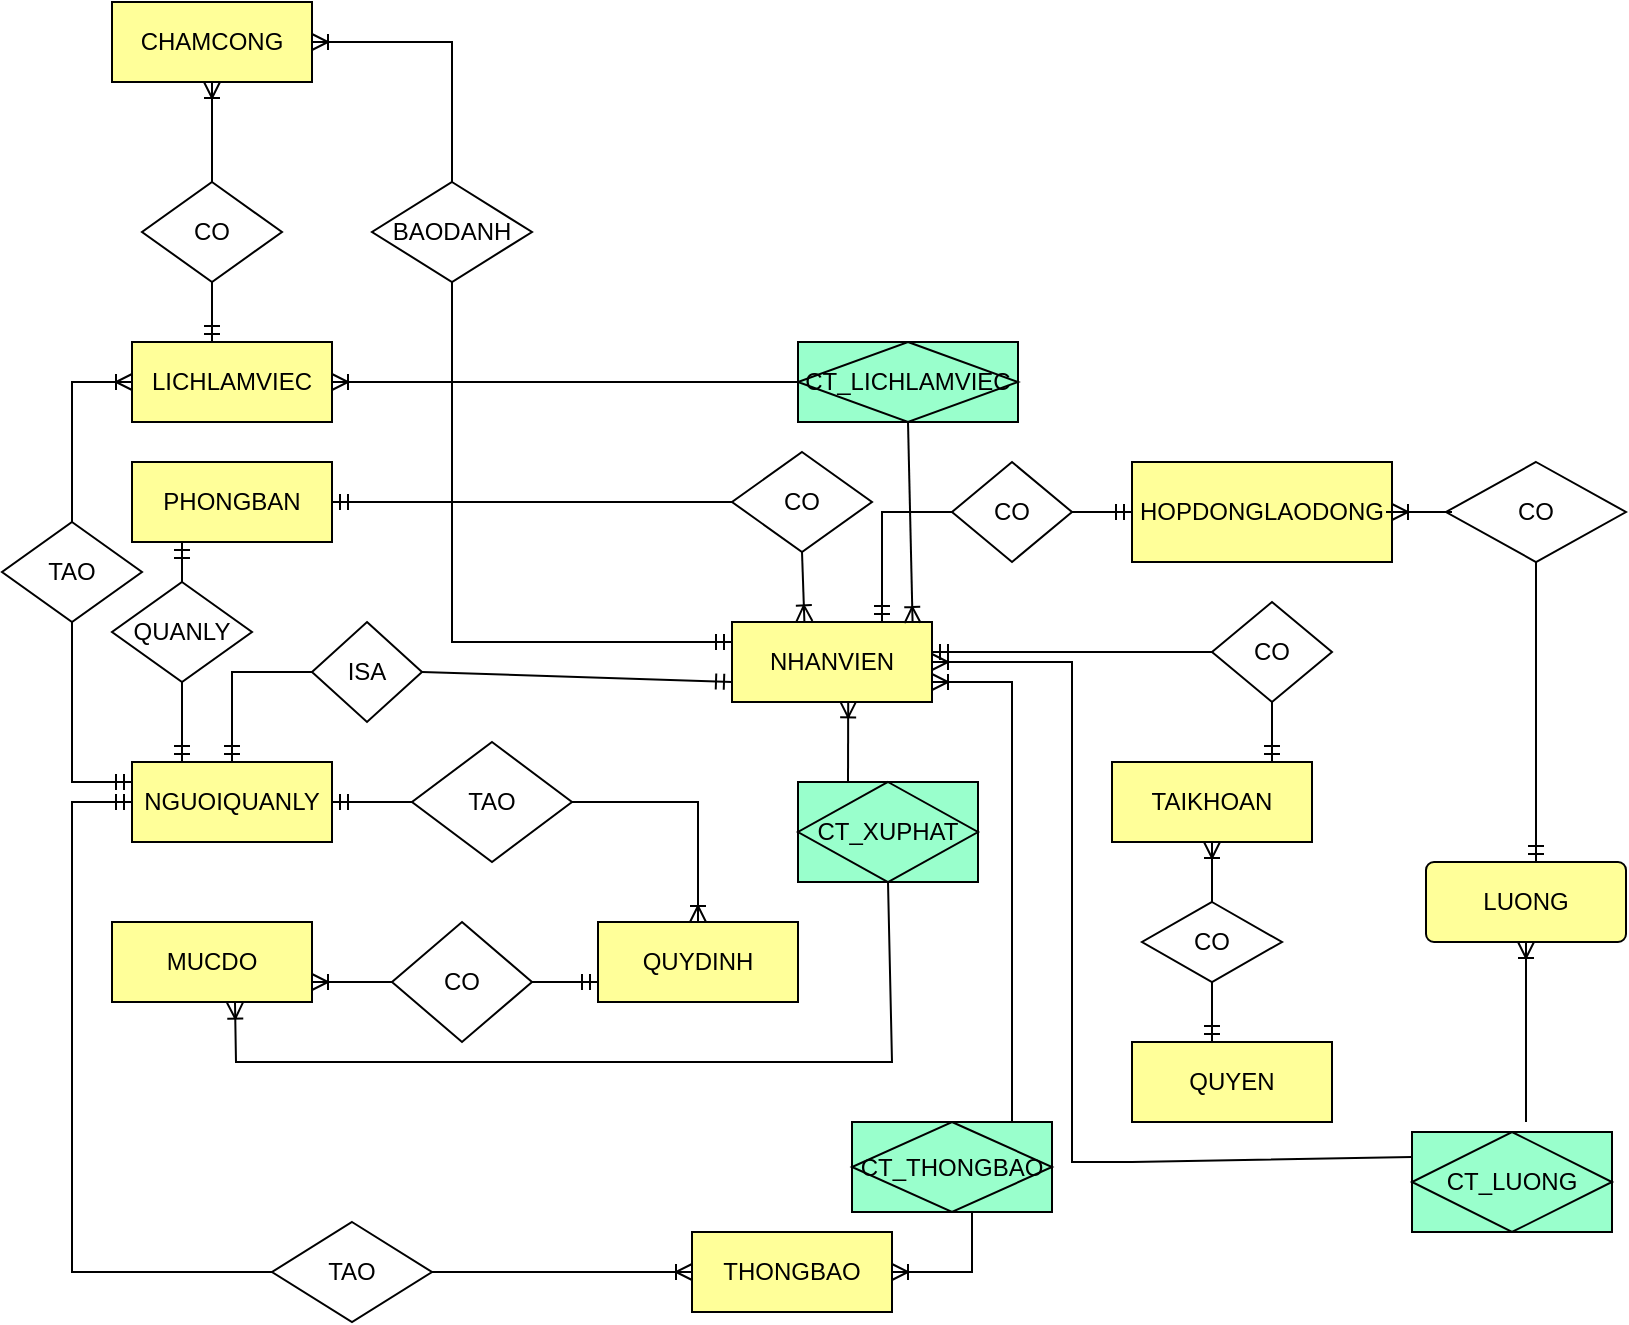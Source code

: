 <mxfile version="21.0.6" type="github">
  <diagram name="Trang-1" id="fzz1TU5L_gB-VumMzTC8">
    <mxGraphModel dx="1216" dy="506" grid="1" gridSize="10" guides="1" tooltips="1" connect="1" arrows="1" fold="1" page="1" pageScale="1" pageWidth="827" pageHeight="1169" math="0" shadow="0">
      <root>
        <mxCell id="0" />
        <mxCell id="1" parent="0" />
        <mxCell id="FU6x9-xHvtuPMo6TuXBD-1" value="CHAMCONG" style="whiteSpace=wrap;html=1;align=center;fillColor=#FFFF99;" vertex="1" parent="1">
          <mxGeometry x="70" y="160" width="100" height="40" as="geometry" />
        </mxCell>
        <mxCell id="FU6x9-xHvtuPMo6TuXBD-2" value="" style="fontSize=12;html=1;endArrow=ERoneToMany;rounded=0;entryX=0.5;entryY=1;entryDx=0;entryDy=0;exitX=0.5;exitY=0;exitDx=0;exitDy=0;" edge="1" parent="1" source="FU6x9-xHvtuPMo6TuXBD-3" target="FU6x9-xHvtuPMo6TuXBD-1">
          <mxGeometry width="100" height="100" relative="1" as="geometry">
            <mxPoint x="120" y="200" as="sourcePoint" />
            <mxPoint x="270" y="170" as="targetPoint" />
            <Array as="points" />
          </mxGeometry>
        </mxCell>
        <mxCell id="FU6x9-xHvtuPMo6TuXBD-3" value="CO" style="shape=rhombus;perimeter=rhombusPerimeter;whiteSpace=wrap;html=1;align=center;rotation=0;" vertex="1" parent="1">
          <mxGeometry x="85" y="250" width="70" height="50" as="geometry" />
        </mxCell>
        <mxCell id="FU6x9-xHvtuPMo6TuXBD-4" value="LICHLAMVIEC" style="whiteSpace=wrap;html=1;align=center;fillColor=#FFFF99;" vertex="1" parent="1">
          <mxGeometry x="80" y="330" width="100" height="40" as="geometry" />
        </mxCell>
        <mxCell id="FU6x9-xHvtuPMo6TuXBD-5" value="" style="fontSize=12;html=1;endArrow=ERmandOne;rounded=0;exitX=0.5;exitY=1;exitDx=0;exitDy=0;entryX=0.4;entryY=0;entryDx=0;entryDy=0;entryPerimeter=0;" edge="1" parent="1" source="FU6x9-xHvtuPMo6TuXBD-3" target="FU6x9-xHvtuPMo6TuXBD-4">
          <mxGeometry width="100" height="100" relative="1" as="geometry">
            <mxPoint x="180" y="250" as="sourcePoint" />
            <mxPoint x="120" y="310" as="targetPoint" />
          </mxGeometry>
        </mxCell>
        <mxCell id="FU6x9-xHvtuPMo6TuXBD-6" value="" style="fontSize=12;html=1;endArrow=ERoneToMany;rounded=0;entryX=1;entryY=0.5;entryDx=0;entryDy=0;exitX=0.5;exitY=0;exitDx=0;exitDy=0;" edge="1" parent="1" source="FU6x9-xHvtuPMo6TuXBD-7" target="FU6x9-xHvtuPMo6TuXBD-1">
          <mxGeometry width="100" height="100" relative="1" as="geometry">
            <mxPoint x="240" y="160" as="sourcePoint" />
            <mxPoint x="280" y="150" as="targetPoint" />
            <Array as="points">
              <mxPoint x="240" y="180" />
            </Array>
          </mxGeometry>
        </mxCell>
        <mxCell id="FU6x9-xHvtuPMo6TuXBD-7" value="BAODANH" style="shape=rhombus;perimeter=rhombusPerimeter;whiteSpace=wrap;html=1;align=center;" vertex="1" parent="1">
          <mxGeometry x="200" y="250" width="80" height="50" as="geometry" />
        </mxCell>
        <mxCell id="FU6x9-xHvtuPMo6TuXBD-8" value="" style="fontSize=12;html=1;endArrow=ERmandOne;rounded=0;exitX=0.5;exitY=1;exitDx=0;exitDy=0;entryX=0;entryY=0.25;entryDx=0;entryDy=0;" edge="1" parent="1" source="FU6x9-xHvtuPMo6TuXBD-7" target="FU6x9-xHvtuPMo6TuXBD-13">
          <mxGeometry width="100" height="100" relative="1" as="geometry">
            <mxPoint x="180" y="350" as="sourcePoint" />
            <mxPoint x="180" y="300" as="targetPoint" />
            <Array as="points">
              <mxPoint x="240" y="340" />
              <mxPoint x="240" y="480" />
            </Array>
          </mxGeometry>
        </mxCell>
        <mxCell id="FU6x9-xHvtuPMo6TuXBD-9" value="NGUOIQUANLY" style="whiteSpace=wrap;html=1;align=center;fillColor=#FFFF99;" vertex="1" parent="1">
          <mxGeometry x="80" y="540" width="100" height="40" as="geometry" />
        </mxCell>
        <mxCell id="FU6x9-xHvtuPMo6TuXBD-10" value="" style="fontSize=12;html=1;endArrow=ERoneToMany;rounded=0;entryX=0;entryY=0.5;entryDx=0;entryDy=0;exitX=0.5;exitY=0;exitDx=0;exitDy=0;" edge="1" parent="1" source="FU6x9-xHvtuPMo6TuXBD-11" target="FU6x9-xHvtuPMo6TuXBD-4">
          <mxGeometry width="100" height="100" relative="1" as="geometry">
            <mxPoint x="40" y="450" as="sourcePoint" />
            <mxPoint x="50" y="340" as="targetPoint" />
            <Array as="points">
              <mxPoint x="50" y="370" />
              <mxPoint x="50" y="350" />
            </Array>
          </mxGeometry>
        </mxCell>
        <mxCell id="FU6x9-xHvtuPMo6TuXBD-11" value="TAO" style="shape=rhombus;perimeter=rhombusPerimeter;whiteSpace=wrap;html=1;align=center;" vertex="1" parent="1">
          <mxGeometry x="15" y="420" width="70" height="50" as="geometry" />
        </mxCell>
        <mxCell id="FU6x9-xHvtuPMo6TuXBD-12" value="" style="fontSize=12;html=1;endArrow=ERmandOne;rounded=0;exitX=0.5;exitY=1;exitDx=0;exitDy=0;entryX=0;entryY=0.25;entryDx=0;entryDy=0;" edge="1" parent="1" source="FU6x9-xHvtuPMo6TuXBD-11" target="FU6x9-xHvtuPMo6TuXBD-9">
          <mxGeometry width="100" height="100" relative="1" as="geometry">
            <mxPoint x="130" y="550" as="sourcePoint" />
            <mxPoint x="230" y="450" as="targetPoint" />
            <Array as="points">
              <mxPoint x="50" y="510" />
              <mxPoint x="50" y="550" />
            </Array>
          </mxGeometry>
        </mxCell>
        <mxCell id="FU6x9-xHvtuPMo6TuXBD-13" value="NHANVIEN" style="whiteSpace=wrap;html=1;align=center;fillColor=#FFFF99;" vertex="1" parent="1">
          <mxGeometry x="380" y="470" width="100" height="40" as="geometry" />
        </mxCell>
        <mxCell id="FU6x9-xHvtuPMo6TuXBD-14" value="" style="fontSize=12;html=1;endArrow=ERmandOne;rounded=0;exitX=0;exitY=0.5;exitDx=0;exitDy=0;entryX=0.5;entryY=0;entryDx=0;entryDy=0;" edge="1" parent="1" source="FU6x9-xHvtuPMo6TuXBD-15" target="FU6x9-xHvtuPMo6TuXBD-9">
          <mxGeometry width="100" height="100" relative="1" as="geometry">
            <mxPoint x="250" y="570" as="sourcePoint" />
            <mxPoint x="140" y="550" as="targetPoint" />
            <Array as="points">
              <mxPoint x="130" y="495" />
            </Array>
          </mxGeometry>
        </mxCell>
        <mxCell id="FU6x9-xHvtuPMo6TuXBD-15" value="ISA" style="shape=rhombus;perimeter=rhombusPerimeter;whiteSpace=wrap;html=1;align=center;" vertex="1" parent="1">
          <mxGeometry x="170" y="470" width="55" height="50" as="geometry" />
        </mxCell>
        <mxCell id="FU6x9-xHvtuPMo6TuXBD-16" value="" style="fontSize=12;html=1;endArrow=ERmandOne;rounded=0;exitX=1;exitY=0.5;exitDx=0;exitDy=0;entryX=0;entryY=0.75;entryDx=0;entryDy=0;" edge="1" parent="1" source="FU6x9-xHvtuPMo6TuXBD-15" target="FU6x9-xHvtuPMo6TuXBD-13">
          <mxGeometry width="100" height="100" relative="1" as="geometry">
            <mxPoint x="130" y="550" as="sourcePoint" />
            <mxPoint x="340" y="495" as="targetPoint" />
          </mxGeometry>
        </mxCell>
        <mxCell id="FU6x9-xHvtuPMo6TuXBD-17" value="MUCDO" style="whiteSpace=wrap;html=1;align=center;fillColor=#FFFF99;" vertex="1" parent="1">
          <mxGeometry x="70" y="620" width="100" height="40" as="geometry" />
        </mxCell>
        <mxCell id="FU6x9-xHvtuPMo6TuXBD-19" value="QUYDINH" style="whiteSpace=wrap;html=1;align=center;fillColor=#FFFF99;" vertex="1" parent="1">
          <mxGeometry x="313" y="620" width="100" height="40" as="geometry" />
        </mxCell>
        <mxCell id="FU6x9-xHvtuPMo6TuXBD-20" value="TAO" style="shape=rhombus;perimeter=rhombusPerimeter;whiteSpace=wrap;html=1;align=center;" vertex="1" parent="1">
          <mxGeometry x="220" y="530" width="80" height="60" as="geometry" />
        </mxCell>
        <mxCell id="FU6x9-xHvtuPMo6TuXBD-21" value="" style="edgeStyle=entityRelationEdgeStyle;fontSize=12;html=1;endArrow=ERmandOne;rounded=0;entryX=1;entryY=0.5;entryDx=0;entryDy=0;exitX=0;exitY=0.5;exitDx=0;exitDy=0;" edge="1" parent="1" source="FU6x9-xHvtuPMo6TuXBD-20" target="FU6x9-xHvtuPMo6TuXBD-9">
          <mxGeometry width="100" height="100" relative="1" as="geometry">
            <mxPoint x="320" y="560" as="sourcePoint" />
            <mxPoint x="420" y="460" as="targetPoint" />
          </mxGeometry>
        </mxCell>
        <mxCell id="FU6x9-xHvtuPMo6TuXBD-23" value="" style="fontSize=12;html=1;endArrow=ERoneToMany;rounded=0;exitX=1;exitY=0.5;exitDx=0;exitDy=0;entryX=0.5;entryY=0;entryDx=0;entryDy=0;" edge="1" parent="1" source="FU6x9-xHvtuPMo6TuXBD-20" target="FU6x9-xHvtuPMo6TuXBD-19">
          <mxGeometry width="100" height="100" relative="1" as="geometry">
            <mxPoint x="320" y="560" as="sourcePoint" />
            <mxPoint x="420" y="460" as="targetPoint" />
            <Array as="points">
              <mxPoint x="363" y="560" />
            </Array>
          </mxGeometry>
        </mxCell>
        <mxCell id="FU6x9-xHvtuPMo6TuXBD-24" value="CO" style="shape=rhombus;perimeter=rhombusPerimeter;whiteSpace=wrap;html=1;align=center;" vertex="1" parent="1">
          <mxGeometry x="210" y="620" width="70" height="60" as="geometry" />
        </mxCell>
        <mxCell id="FU6x9-xHvtuPMo6TuXBD-25" value="" style="edgeStyle=entityRelationEdgeStyle;fontSize=12;html=1;endArrow=ERmandOne;rounded=0;entryX=0;entryY=0.75;entryDx=0;entryDy=0;exitX=1;exitY=0.5;exitDx=0;exitDy=0;" edge="1" parent="1" source="FU6x9-xHvtuPMo6TuXBD-24" target="FU6x9-xHvtuPMo6TuXBD-19">
          <mxGeometry width="100" height="100" relative="1" as="geometry">
            <mxPoint x="320" y="560" as="sourcePoint" />
            <mxPoint x="420" y="460" as="targetPoint" />
          </mxGeometry>
        </mxCell>
        <mxCell id="FU6x9-xHvtuPMo6TuXBD-26" value="" style="edgeStyle=entityRelationEdgeStyle;fontSize=12;html=1;endArrow=ERoneToMany;rounded=0;exitX=0;exitY=0.5;exitDx=0;exitDy=0;entryX=1;entryY=0.75;entryDx=0;entryDy=0;" edge="1" parent="1" source="FU6x9-xHvtuPMo6TuXBD-24" target="FU6x9-xHvtuPMo6TuXBD-17">
          <mxGeometry width="100" height="100" relative="1" as="geometry">
            <mxPoint x="320" y="560" as="sourcePoint" />
            <mxPoint x="420" y="460" as="targetPoint" />
          </mxGeometry>
        </mxCell>
        <mxCell id="FU6x9-xHvtuPMo6TuXBD-27" value="THONGBAO" style="whiteSpace=wrap;html=1;align=center;fillColor=#FFFF99;" vertex="1" parent="1">
          <mxGeometry x="360" y="775" width="100" height="40" as="geometry" />
        </mxCell>
        <mxCell id="FU6x9-xHvtuPMo6TuXBD-28" value="" style="fontSize=12;html=1;endArrow=ERmandOne;rounded=0;entryX=0;entryY=0.5;entryDx=0;entryDy=0;exitX=0;exitY=0.5;exitDx=0;exitDy=0;" edge="1" parent="1" source="FU6x9-xHvtuPMo6TuXBD-29" target="FU6x9-xHvtuPMo6TuXBD-9">
          <mxGeometry width="100" height="100" relative="1" as="geometry">
            <mxPoint x="40" y="790" as="sourcePoint" />
            <mxPoint x="420" y="460" as="targetPoint" />
            <Array as="points">
              <mxPoint x="50" y="795" />
              <mxPoint x="50" y="560" />
            </Array>
          </mxGeometry>
        </mxCell>
        <mxCell id="FU6x9-xHvtuPMo6TuXBD-29" value="TAO" style="shape=rhombus;perimeter=rhombusPerimeter;whiteSpace=wrap;html=1;align=center;" vertex="1" parent="1">
          <mxGeometry x="150" y="770" width="80" height="50" as="geometry" />
        </mxCell>
        <mxCell id="FU6x9-xHvtuPMo6TuXBD-30" value="" style="edgeStyle=entityRelationEdgeStyle;fontSize=12;html=1;endArrow=ERoneToMany;rounded=0;exitX=1;exitY=0.5;exitDx=0;exitDy=0;entryX=0;entryY=0.5;entryDx=0;entryDy=0;" edge="1" parent="1" source="FU6x9-xHvtuPMo6TuXBD-29" target="FU6x9-xHvtuPMo6TuXBD-27">
          <mxGeometry width="100" height="100" relative="1" as="geometry">
            <mxPoint x="320" y="560" as="sourcePoint" />
            <mxPoint x="370" y="800" as="targetPoint" />
          </mxGeometry>
        </mxCell>
        <mxCell id="FU6x9-xHvtuPMo6TuXBD-33" value="CT_XUPHAT" style="shape=associativeEntity;whiteSpace=wrap;html=1;align=center;fillColor=#99FFCC;" vertex="1" parent="1">
          <mxGeometry x="413" y="550" width="90" height="50" as="geometry" />
        </mxCell>
        <mxCell id="FU6x9-xHvtuPMo6TuXBD-34" value="" style="fontSize=12;html=1;endArrow=ERoneToMany;rounded=0;entryX=0.581;entryY=0.992;entryDx=0;entryDy=0;entryPerimeter=0;" edge="1" parent="1" target="FU6x9-xHvtuPMo6TuXBD-13">
          <mxGeometry width="100" height="100" relative="1" as="geometry">
            <mxPoint x="438" y="550" as="sourcePoint" />
            <mxPoint x="450" y="580" as="targetPoint" />
            <Array as="points" />
          </mxGeometry>
        </mxCell>
        <mxCell id="FU6x9-xHvtuPMo6TuXBD-35" value="" style="fontSize=12;html=1;endArrow=ERoneToMany;rounded=0;exitX=0.5;exitY=1;exitDx=0;exitDy=0;entryX=0.615;entryY=1.007;entryDx=0;entryDy=0;entryPerimeter=0;" edge="1" parent="1" source="FU6x9-xHvtuPMo6TuXBD-33" target="FU6x9-xHvtuPMo6TuXBD-17">
          <mxGeometry width="100" height="100" relative="1" as="geometry">
            <mxPoint x="350" y="680" as="sourcePoint" />
            <mxPoint x="450" y="580" as="targetPoint" />
            <Array as="points">
              <mxPoint x="460" y="690" />
              <mxPoint x="280" y="690" />
              <mxPoint x="132" y="690" />
            </Array>
          </mxGeometry>
        </mxCell>
        <mxCell id="FU6x9-xHvtuPMo6TuXBD-37" value="" style="fontSize=12;html=1;endArrow=ERoneToMany;rounded=0;entryX=1;entryY=0.75;entryDx=0;entryDy=0;" edge="1" parent="1" target="FU6x9-xHvtuPMo6TuXBD-13">
          <mxGeometry width="100" height="100" relative="1" as="geometry">
            <mxPoint x="520" y="720" as="sourcePoint" />
            <mxPoint x="480" y="490" as="targetPoint" />
            <Array as="points">
              <mxPoint x="520" y="500" />
            </Array>
          </mxGeometry>
        </mxCell>
        <mxCell id="FU6x9-xHvtuPMo6TuXBD-38" value="CT_THONGBAO" style="shape=associativeEntity;whiteSpace=wrap;html=1;align=center;fillColor=#99FFCC;" vertex="1" parent="1">
          <mxGeometry x="440" y="720" width="100" height="45" as="geometry" />
        </mxCell>
        <mxCell id="FU6x9-xHvtuPMo6TuXBD-39" value="" style="fontSize=12;html=1;endArrow=ERoneToMany;rounded=0;exitX=0.6;exitY=1;exitDx=0;exitDy=0;entryX=1;entryY=0.5;entryDx=0;entryDy=0;exitPerimeter=0;" edge="1" parent="1" source="FU6x9-xHvtuPMo6TuXBD-38" target="FU6x9-xHvtuPMo6TuXBD-27">
          <mxGeometry width="100" height="100" relative="1" as="geometry">
            <mxPoint x="350" y="680" as="sourcePoint" />
            <mxPoint x="450" y="590" as="targetPoint" />
            <Array as="points">
              <mxPoint x="500" y="795" />
            </Array>
          </mxGeometry>
        </mxCell>
        <mxCell id="FU6x9-xHvtuPMo6TuXBD-40" value="PHONGBAN" style="whiteSpace=wrap;html=1;align=center;fillColor=#FFFF99;" vertex="1" parent="1">
          <mxGeometry x="80" y="390" width="100" height="40" as="geometry" />
        </mxCell>
        <mxCell id="FU6x9-xHvtuPMo6TuXBD-41" value="QUANLY" style="shape=rhombus;perimeter=rhombusPerimeter;whiteSpace=wrap;html=1;align=center;" vertex="1" parent="1">
          <mxGeometry x="70" y="450" width="70" height="50" as="geometry" />
        </mxCell>
        <mxCell id="FU6x9-xHvtuPMo6TuXBD-42" value="" style="fontSize=12;html=1;endArrow=ERmandOne;rounded=0;exitX=0.5;exitY=0;exitDx=0;exitDy=0;entryX=0.25;entryY=1;entryDx=0;entryDy=0;" edge="1" parent="1" source="FU6x9-xHvtuPMo6TuXBD-41" target="FU6x9-xHvtuPMo6TuXBD-40">
          <mxGeometry width="100" height="100" relative="1" as="geometry">
            <mxPoint x="350" y="560" as="sourcePoint" />
            <mxPoint x="450" y="460" as="targetPoint" />
          </mxGeometry>
        </mxCell>
        <mxCell id="FU6x9-xHvtuPMo6TuXBD-43" value="" style="fontSize=12;html=1;endArrow=ERmandOne;rounded=0;exitX=0.5;exitY=1;exitDx=0;exitDy=0;entryX=0.25;entryY=0;entryDx=0;entryDy=0;" edge="1" parent="1" source="FU6x9-xHvtuPMo6TuXBD-41" target="FU6x9-xHvtuPMo6TuXBD-9">
          <mxGeometry width="100" height="100" relative="1" as="geometry">
            <mxPoint x="350" y="560" as="sourcePoint" />
            <mxPoint x="450" y="460" as="targetPoint" />
          </mxGeometry>
        </mxCell>
        <mxCell id="FU6x9-xHvtuPMo6TuXBD-44" value="CO" style="shape=rhombus;perimeter=rhombusPerimeter;whiteSpace=wrap;html=1;align=center;" vertex="1" parent="1">
          <mxGeometry x="380" y="385" width="70" height="50" as="geometry" />
        </mxCell>
        <mxCell id="FU6x9-xHvtuPMo6TuXBD-45" value="" style="edgeStyle=entityRelationEdgeStyle;fontSize=12;html=1;endArrow=ERmandOne;rounded=0;exitX=0;exitY=0.5;exitDx=0;exitDy=0;entryX=1;entryY=0.5;entryDx=0;entryDy=0;" edge="1" parent="1" source="FU6x9-xHvtuPMo6TuXBD-44" target="FU6x9-xHvtuPMo6TuXBD-40">
          <mxGeometry width="100" height="100" relative="1" as="geometry">
            <mxPoint x="350" y="560" as="sourcePoint" />
            <mxPoint x="450" y="460" as="targetPoint" />
          </mxGeometry>
        </mxCell>
        <mxCell id="FU6x9-xHvtuPMo6TuXBD-46" value="" style="fontSize=12;html=1;endArrow=ERoneToMany;rounded=0;exitX=0.5;exitY=1;exitDx=0;exitDy=0;entryX=0.362;entryY=-0.008;entryDx=0;entryDy=0;entryPerimeter=0;" edge="1" parent="1" source="FU6x9-xHvtuPMo6TuXBD-44" target="FU6x9-xHvtuPMo6TuXBD-13">
          <mxGeometry width="100" height="100" relative="1" as="geometry">
            <mxPoint x="350" y="560" as="sourcePoint" />
            <mxPoint x="415" y="467" as="targetPoint" />
          </mxGeometry>
        </mxCell>
        <mxCell id="FU6x9-xHvtuPMo6TuXBD-47" value="CT_LICHLAMVIEC" style="shape=associativeEntity;whiteSpace=wrap;html=1;align=center;fillColor=#99FFCC;" vertex="1" parent="1">
          <mxGeometry x="413" y="330" width="110" height="40" as="geometry" />
        </mxCell>
        <mxCell id="FU6x9-xHvtuPMo6TuXBD-48" value="" style="fontSize=12;html=1;endArrow=ERoneToMany;rounded=0;exitX=0;exitY=0.5;exitDx=0;exitDy=0;entryX=1;entryY=0.5;entryDx=0;entryDy=0;" edge="1" parent="1" source="FU6x9-xHvtuPMo6TuXBD-47" target="FU6x9-xHvtuPMo6TuXBD-4">
          <mxGeometry width="100" height="100" relative="1" as="geometry">
            <mxPoint x="350" y="450" as="sourcePoint" />
            <mxPoint x="450" y="350" as="targetPoint" />
          </mxGeometry>
        </mxCell>
        <mxCell id="FU6x9-xHvtuPMo6TuXBD-49" value="" style="fontSize=12;html=1;endArrow=ERoneToMany;rounded=0;exitX=0.5;exitY=1;exitDx=0;exitDy=0;entryX=0.903;entryY=0.012;entryDx=0;entryDy=0;entryPerimeter=0;" edge="1" parent="1" source="FU6x9-xHvtuPMo6TuXBD-47" target="FU6x9-xHvtuPMo6TuXBD-13">
          <mxGeometry width="100" height="100" relative="1" as="geometry">
            <mxPoint x="350" y="450" as="sourcePoint" />
            <mxPoint x="450" y="350" as="targetPoint" />
          </mxGeometry>
        </mxCell>
        <mxCell id="FU6x9-xHvtuPMo6TuXBD-50" value="HOPDONGLAODONG" style="whiteSpace=wrap;html=1;align=center;fillColor=#FFFF99;" vertex="1" parent="1">
          <mxGeometry x="580" y="390" width="130" height="50" as="geometry" />
        </mxCell>
        <mxCell id="FU6x9-xHvtuPMo6TuXBD-51" value="TAIKHOAN" style="whiteSpace=wrap;html=1;align=center;fillColor=#FFFF99;" vertex="1" parent="1">
          <mxGeometry x="570" y="540" width="100" height="40" as="geometry" />
        </mxCell>
        <mxCell id="FU6x9-xHvtuPMo6TuXBD-52" value="QUYEN" style="whiteSpace=wrap;html=1;align=center;fillColor=#FFFF99;" vertex="1" parent="1">
          <mxGeometry x="580" y="680" width="100" height="40" as="geometry" />
        </mxCell>
        <mxCell id="FU6x9-xHvtuPMo6TuXBD-53" value="CO" style="shape=rhombus;perimeter=rhombusPerimeter;whiteSpace=wrap;html=1;align=center;" vertex="1" parent="1">
          <mxGeometry x="490" y="390" width="60" height="50" as="geometry" />
        </mxCell>
        <mxCell id="FU6x9-xHvtuPMo6TuXBD-54" value="" style="fontSize=12;html=1;endArrow=ERmandOne;rounded=0;exitX=0;exitY=0.5;exitDx=0;exitDy=0;entryX=0.75;entryY=0;entryDx=0;entryDy=0;" edge="1" parent="1" source="FU6x9-xHvtuPMo6TuXBD-53" target="FU6x9-xHvtuPMo6TuXBD-13">
          <mxGeometry width="100" height="100" relative="1" as="geometry">
            <mxPoint x="350" y="580" as="sourcePoint" />
            <mxPoint x="450" y="480" as="targetPoint" />
            <Array as="points">
              <mxPoint x="455" y="415" />
            </Array>
          </mxGeometry>
        </mxCell>
        <mxCell id="FU6x9-xHvtuPMo6TuXBD-56" value="" style="fontSize=12;html=1;endArrow=ERmandOne;rounded=0;exitX=1;exitY=0.5;exitDx=0;exitDy=0;entryX=0;entryY=0.5;entryDx=0;entryDy=0;" edge="1" parent="1" source="FU6x9-xHvtuPMo6TuXBD-53" target="FU6x9-xHvtuPMo6TuXBD-50">
          <mxGeometry width="100" height="100" relative="1" as="geometry">
            <mxPoint x="350" y="580" as="sourcePoint" />
            <mxPoint x="450" y="480" as="targetPoint" />
          </mxGeometry>
        </mxCell>
        <mxCell id="FU6x9-xHvtuPMo6TuXBD-57" value="CO" style="shape=rhombus;perimeter=rhombusPerimeter;whiteSpace=wrap;html=1;align=center;" vertex="1" parent="1">
          <mxGeometry x="620" y="460" width="60" height="50" as="geometry" />
        </mxCell>
        <mxCell id="FU6x9-xHvtuPMo6TuXBD-58" value="" style="fontSize=12;html=1;endArrow=ERmandOne;rounded=0;exitX=0;exitY=0.5;exitDx=0;exitDy=0;" edge="1" parent="1" source="FU6x9-xHvtuPMo6TuXBD-57">
          <mxGeometry width="100" height="100" relative="1" as="geometry">
            <mxPoint x="580" y="500" as="sourcePoint" />
            <mxPoint x="480" y="485" as="targetPoint" />
          </mxGeometry>
        </mxCell>
        <mxCell id="FU6x9-xHvtuPMo6TuXBD-59" value="" style="fontSize=12;html=1;endArrow=ERmandOne;rounded=0;exitX=0.5;exitY=1;exitDx=0;exitDy=0;" edge="1" parent="1" source="FU6x9-xHvtuPMo6TuXBD-57">
          <mxGeometry width="100" height="100" relative="1" as="geometry">
            <mxPoint x="350" y="580" as="sourcePoint" />
            <mxPoint x="650" y="540" as="targetPoint" />
          </mxGeometry>
        </mxCell>
        <mxCell id="FU6x9-xHvtuPMo6TuXBD-60" value="CO" style="shape=rhombus;perimeter=rhombusPerimeter;whiteSpace=wrap;html=1;align=center;" vertex="1" parent="1">
          <mxGeometry x="585" y="610" width="70" height="40" as="geometry" />
        </mxCell>
        <mxCell id="FU6x9-xHvtuPMo6TuXBD-61" value="" style="fontSize=12;html=1;endArrow=ERmandOne;rounded=0;exitX=0.5;exitY=1;exitDx=0;exitDy=0;" edge="1" parent="1" source="FU6x9-xHvtuPMo6TuXBD-60">
          <mxGeometry width="100" height="100" relative="1" as="geometry">
            <mxPoint x="350" y="700" as="sourcePoint" />
            <mxPoint x="620" y="680" as="targetPoint" />
          </mxGeometry>
        </mxCell>
        <mxCell id="FU6x9-xHvtuPMo6TuXBD-62" value="" style="fontSize=12;html=1;endArrow=ERoneToMany;rounded=0;exitX=0.5;exitY=0;exitDx=0;exitDy=0;entryX=0.5;entryY=1;entryDx=0;entryDy=0;" edge="1" parent="1" source="FU6x9-xHvtuPMo6TuXBD-60" target="FU6x9-xHvtuPMo6TuXBD-51">
          <mxGeometry width="100" height="100" relative="1" as="geometry">
            <mxPoint x="350" y="700" as="sourcePoint" />
            <mxPoint x="450" y="600" as="targetPoint" />
          </mxGeometry>
        </mxCell>
        <mxCell id="FU6x9-xHvtuPMo6TuXBD-63" value="LUONG" style="rounded=1;arcSize=10;whiteSpace=wrap;html=1;align=center;fillColor=#FFFF99;" vertex="1" parent="1">
          <mxGeometry x="727" y="590" width="100" height="40" as="geometry" />
        </mxCell>
        <mxCell id="FU6x9-xHvtuPMo6TuXBD-64" value="CO" style="shape=rhombus;perimeter=rhombusPerimeter;whiteSpace=wrap;html=1;align=center;" vertex="1" parent="1">
          <mxGeometry x="737" y="390" width="90" height="50" as="geometry" />
        </mxCell>
        <mxCell id="FU6x9-xHvtuPMo6TuXBD-65" value="" style="edgeStyle=entityRelationEdgeStyle;fontSize=12;html=1;endArrow=ERoneToMany;rounded=0;exitX=0;exitY=0.5;exitDx=0;exitDy=0;entryX=1;entryY=0.5;entryDx=0;entryDy=0;" edge="1" parent="1" source="FU6x9-xHvtuPMo6TuXBD-64" target="FU6x9-xHvtuPMo6TuXBD-50">
          <mxGeometry width="100" height="100" relative="1" as="geometry">
            <mxPoint x="350" y="580" as="sourcePoint" />
            <mxPoint x="450" y="480" as="targetPoint" />
          </mxGeometry>
        </mxCell>
        <mxCell id="FU6x9-xHvtuPMo6TuXBD-66" value="" style="fontSize=12;html=1;endArrow=ERmandOne;rounded=0;exitX=0.5;exitY=1;exitDx=0;exitDy=0;" edge="1" parent="1" source="FU6x9-xHvtuPMo6TuXBD-64">
          <mxGeometry width="100" height="100" relative="1" as="geometry">
            <mxPoint x="350" y="580" as="sourcePoint" />
            <mxPoint x="782" y="590" as="targetPoint" />
          </mxGeometry>
        </mxCell>
        <mxCell id="FU6x9-xHvtuPMo6TuXBD-67" value="CT_LUONG" style="shape=associativeEntity;whiteSpace=wrap;html=1;align=center;fillColor=#99FFCC;" vertex="1" parent="1">
          <mxGeometry x="720" y="725" width="100" height="50" as="geometry" />
        </mxCell>
        <mxCell id="FU6x9-xHvtuPMo6TuXBD-68" value="" style="fontSize=12;html=1;endArrow=ERoneToMany;rounded=0;entryX=0.5;entryY=1;entryDx=0;entryDy=0;" edge="1" parent="1" target="FU6x9-xHvtuPMo6TuXBD-63">
          <mxGeometry width="100" height="100" relative="1" as="geometry">
            <mxPoint x="777" y="720" as="sourcePoint" />
            <mxPoint x="450" y="610" as="targetPoint" />
          </mxGeometry>
        </mxCell>
        <mxCell id="FU6x9-xHvtuPMo6TuXBD-70" value="" style="fontSize=12;html=1;endArrow=ERoneToMany;rounded=0;entryX=1;entryY=0.5;entryDx=0;entryDy=0;exitX=0;exitY=0.25;exitDx=0;exitDy=0;" edge="1" parent="1" source="FU6x9-xHvtuPMo6TuXBD-67" target="FU6x9-xHvtuPMo6TuXBD-13">
          <mxGeometry width="100" height="100" relative="1" as="geometry">
            <mxPoint x="710" y="740" as="sourcePoint" />
            <mxPoint x="450" y="610" as="targetPoint" />
            <Array as="points">
              <mxPoint x="580" y="740" />
              <mxPoint x="550" y="740" />
              <mxPoint x="550" y="490" />
            </Array>
          </mxGeometry>
        </mxCell>
      </root>
    </mxGraphModel>
  </diagram>
</mxfile>

